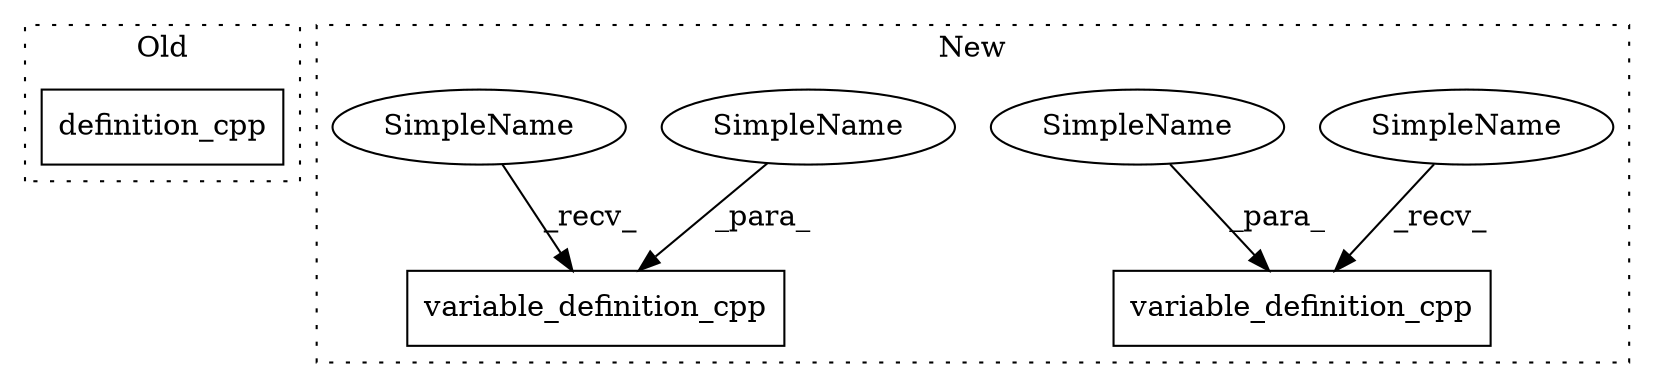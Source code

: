 digraph G {
subgraph cluster0 {
1 [label="definition_cpp" a="32" s="8495" l="16" shape="box"];
label = "Old";
style="dotted";
}
subgraph cluster1 {
2 [label="variable_definition_cpp" a="32" s="10123,10156" l="24,1" shape="box"];
3 [label="variable_definition_cpp" a="32" s="6030,6061" l="24,1" shape="box"];
4 [label="SimpleName" a="42" s="6025" l="4" shape="ellipse"];
5 [label="SimpleName" a="42" s="10118" l="4" shape="ellipse"];
6 [label="SimpleName" a="42" s="6054" l="5" shape="ellipse"];
7 [label="SimpleName" a="42" s="10147" l="5" shape="ellipse"];
label = "New";
style="dotted";
}
4 -> 3 [label="_recv_"];
5 -> 2 [label="_recv_"];
6 -> 3 [label="_para_"];
7 -> 2 [label="_para_"];
}